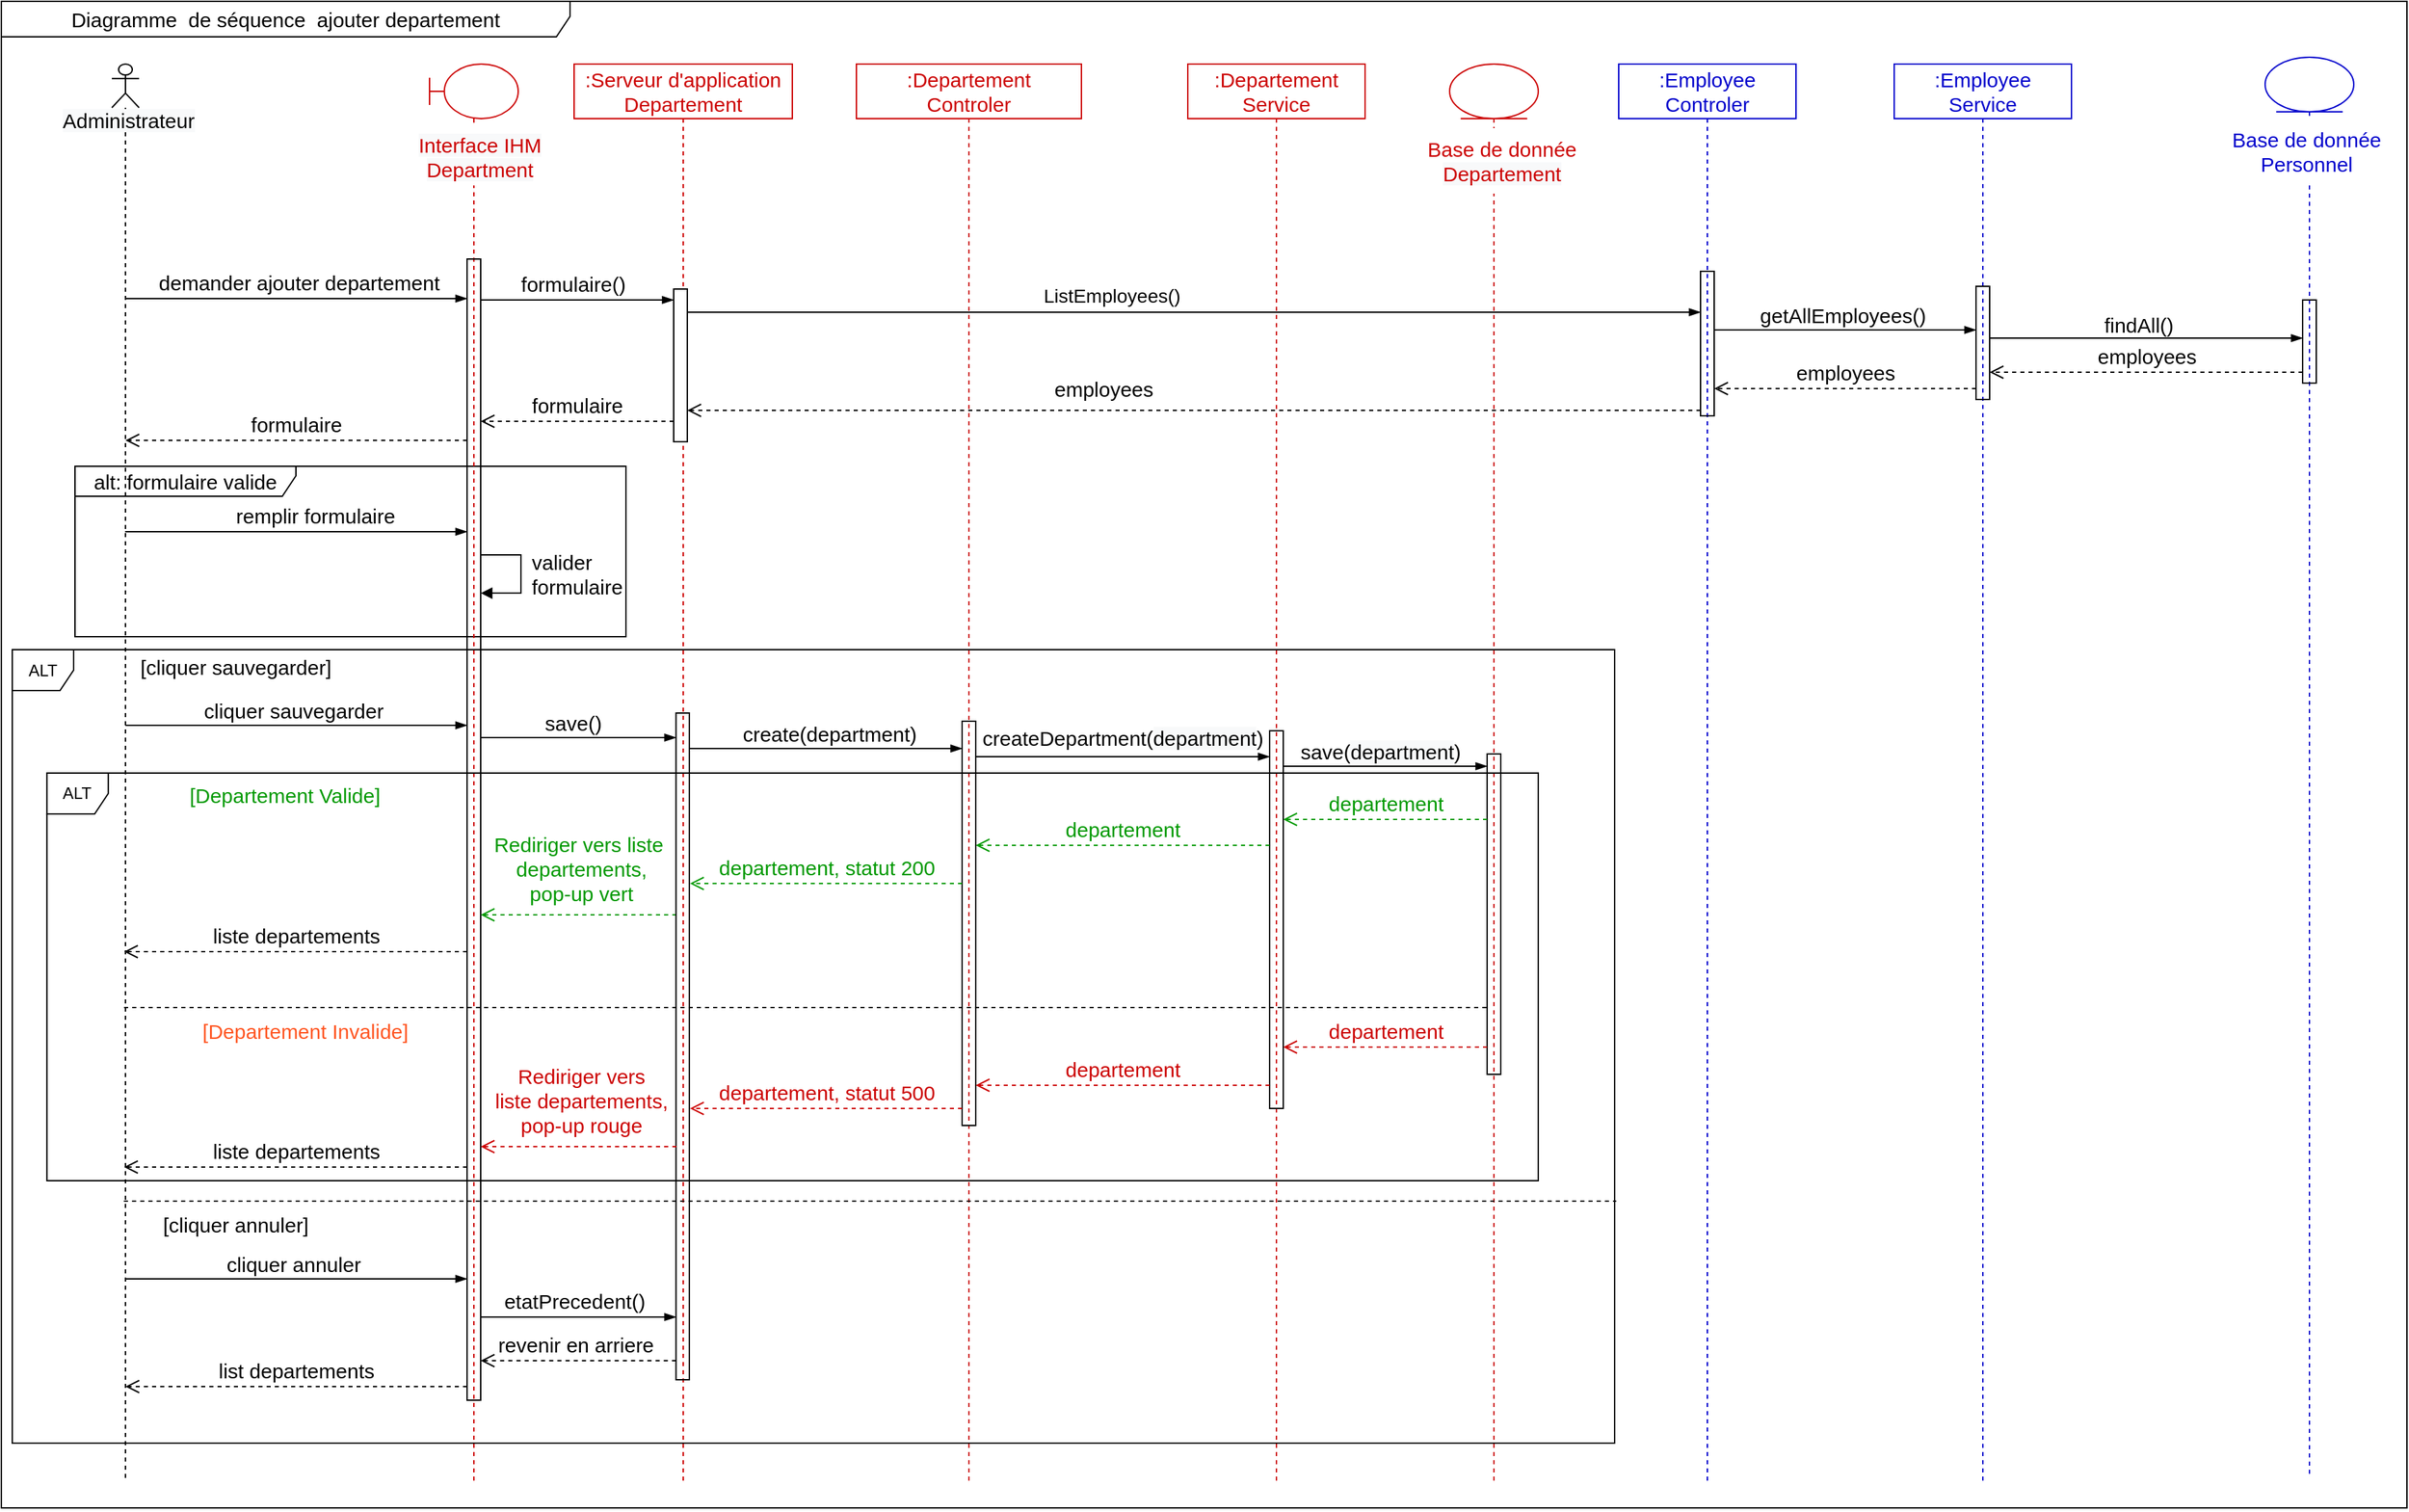 <mxfile version="20.2.3" type="github">
  <diagram id="tfVPbFKDxSPrkaxi6CME" name="Page-1">
    <mxGraphModel dx="2585" dy="1444" grid="0" gridSize="10" guides="1" tooltips="1" connect="1" arrows="1" fold="1" page="1" pageScale="1" pageWidth="827" pageHeight="1169" math="0" shadow="0">
      <root>
        <mxCell id="0" />
        <mxCell id="1" parent="0" />
        <mxCell id="-1Ee7xU7LMOdshbjIilW-61" value="Diagramme&amp;nbsp; de séquence&amp;nbsp; ajouter departement" style="shape=umlFrame;whiteSpace=wrap;html=1;rounded=0;shadow=0;glass=0;sketch=0;fontSize=15;fillColor=none;width=417;height=26;" parent="1" vertex="1">
          <mxGeometry x="29" y="19" width="1764" height="1105" as="geometry" />
        </mxCell>
        <mxCell id="-1Ee7xU7LMOdshbjIilW-60" value="&lt;font style=&quot;font-size: 15px;&quot;&gt;alt: formulaire valide&lt;/font&gt;" style="shape=umlFrame;whiteSpace=wrap;html=1;width=162;height=22;" parent="1" vertex="1">
          <mxGeometry x="83" y="360" width="404" height="125" as="geometry" />
        </mxCell>
        <mxCell id="-1Ee7xU7LMOdshbjIilW-62" value=":Departement&lt;br&gt;Controler" style="shape=umlLifeline;perimeter=lifelinePerimeter;whiteSpace=wrap;html=1;container=1;collapsible=0;recursiveResize=0;outlineConnect=0;rounded=0;shadow=0;glass=0;sketch=0;fillColor=none;fontSize=15;fontColor=#CC0000;strokeColor=#CC0000;" parent="1" vertex="1">
          <mxGeometry x="656" y="65" width="165" height="1040" as="geometry" />
        </mxCell>
        <mxCell id="-1Ee7xU7LMOdshbjIilW-63" value="" style="html=1;points=[];perimeter=orthogonalPerimeter;rounded=0;shadow=0;glass=0;sketch=0;fontSize=15;fillColor=none;" parent="-1Ee7xU7LMOdshbjIilW-62" vertex="1">
          <mxGeometry x="77.5" y="482" width="10" height="296.5" as="geometry" />
        </mxCell>
        <mxCell id="-1Ee7xU7LMOdshbjIilW-64" style="edgeStyle=none;rounded=0;orthogonalLoop=1;jettySize=auto;html=1;fontSize=15;fontColor=#000000;strokeColor=#000000;endArrow=none;endFill=0;dashed=1;" parent="1" target="-1Ee7xU7LMOdshbjIilW-70" edge="1">
          <mxGeometry relative="1" as="geometry">
            <Array as="points">
              <mxPoint x="238" y="757" />
            </Array>
            <mxPoint x="118.962" y="757.0" as="sourcePoint" />
          </mxGeometry>
        </mxCell>
        <mxCell id="-1Ee7xU7LMOdshbjIilW-65" value="" style="shape=umlLifeline;participant=umlActor;perimeter=lifelinePerimeter;whiteSpace=wrap;html=1;container=1;collapsible=0;recursiveResize=0;verticalAlign=top;spacingTop=36;outlineConnect=0;fillColor=none;size=32;sketch=0;shadow=0;rounded=0;glass=0;" parent="1" vertex="1">
          <mxGeometry x="110" y="65" width="20" height="1040" as="geometry" />
        </mxCell>
        <mxCell id="-1Ee7xU7LMOdshbjIilW-66" value="&lt;span style=&quot;color: rgb(0, 0, 0); font-family: Helvetica; font-size: 15px; font-style: normal; font-variant-ligatures: normal; font-variant-caps: normal; font-weight: 400; letter-spacing: normal; orphans: 2; text-align: center; text-indent: 0px; text-transform: none; widows: 2; word-spacing: 0px; -webkit-text-stroke-width: 0px; background-color: rgb(248, 249, 250); text-decoration-thickness: initial; text-decoration-style: initial; text-decoration-color: initial; float: none; display: inline !important;&quot;&gt;Administrateur&lt;/span&gt;" style="text;whiteSpace=wrap;html=1;fontSize=15;" parent="1" vertex="1">
          <mxGeometry x="72" y="91" width="105" height="36" as="geometry" />
        </mxCell>
        <mxCell id="-1Ee7xU7LMOdshbjIilW-67" value=":Departement&lt;br&gt;Service" style="shape=umlLifeline;perimeter=lifelinePerimeter;whiteSpace=wrap;html=1;container=1;collapsible=0;recursiveResize=0;outlineConnect=0;rounded=0;shadow=0;glass=0;sketch=0;fillColor=none;fontSize=15;fontColor=#CC0000;strokeColor=#CC0000;" parent="1" vertex="1">
          <mxGeometry x="899" y="65" width="130" height="1040" as="geometry" />
        </mxCell>
        <mxCell id="-1Ee7xU7LMOdshbjIilW-68" value="" style="html=1;points=[];perimeter=orthogonalPerimeter;rounded=0;shadow=0;glass=0;sketch=0;fontSize=15;fillColor=none;" parent="-1Ee7xU7LMOdshbjIilW-67" vertex="1">
          <mxGeometry x="60" y="489" width="10" height="277" as="geometry" />
        </mxCell>
        <mxCell id="-1Ee7xU7LMOdshbjIilW-69" value="" style="shape=umlLifeline;participant=umlEntity;perimeter=lifelinePerimeter;whiteSpace=wrap;html=1;container=1;collapsible=0;recursiveResize=0;verticalAlign=top;spacingTop=36;outlineConnect=0;rounded=0;shadow=0;glass=0;sketch=0;fontSize=15;fillColor=none;fontColor=#CC6600;strokeColor=#CC0000;" parent="1" vertex="1">
          <mxGeometry x="1091" y="65" width="65" height="1040" as="geometry" />
        </mxCell>
        <mxCell id="-1Ee7xU7LMOdshbjIilW-70" value="" style="html=1;points=[];perimeter=orthogonalPerimeter;rounded=0;shadow=0;glass=0;sketch=0;fontSize=15;fillColor=none;" parent="-1Ee7xU7LMOdshbjIilW-69" vertex="1">
          <mxGeometry x="27.5" y="506" width="10" height="235" as="geometry" />
        </mxCell>
        <mxCell id="-1Ee7xU7LMOdshbjIilW-71" value="&lt;span style=&quot;font-family: Helvetica; font-size: 15px; font-style: normal; font-variant-ligatures: normal; font-variant-caps: normal; font-weight: 400; letter-spacing: normal; orphans: 2; text-indent: 0px; text-transform: none; widows: 2; word-spacing: 0px; -webkit-text-stroke-width: 0px; text-decoration-thickness: initial; text-decoration-style: initial; text-decoration-color: initial; float: none; display: inline !important;&quot;&gt;Base de donnée&lt;br&gt;&lt;span style=&quot;background-color: rgb(248, 249, 250);&quot;&gt;Departement&lt;/span&gt;&lt;br&gt;&lt;/span&gt;" style="text;whiteSpace=wrap;html=1;fontSize=15;align=center;fillColor=default;fontColor=#CC0000;labelBackgroundColor=default;" parent="-1Ee7xU7LMOdshbjIilW-69" vertex="1">
          <mxGeometry x="-21" y="47" width="119" height="48" as="geometry" />
        </mxCell>
        <mxCell id="-1Ee7xU7LMOdshbjIilW-72" value="" style="shape=umlLifeline;participant=umlBoundary;perimeter=lifelinePerimeter;whiteSpace=wrap;html=1;container=1;collapsible=0;recursiveResize=0;verticalAlign=top;spacingTop=36;outlineConnect=0;rounded=0;shadow=0;glass=0;sketch=0;fontSize=15;fillColor=none;fontColor=#CC6600;strokeColor=#CC0000;" parent="1" vertex="1">
          <mxGeometry x="343" y="65" width="65" height="1040" as="geometry" />
        </mxCell>
        <mxCell id="-1Ee7xU7LMOdshbjIilW-73" value="&lt;span style=&quot;font-family: Helvetica; font-size: 15px; font-style: normal; font-variant-ligatures: normal; font-variant-caps: normal; font-weight: 400; letter-spacing: normal; orphans: 2; text-indent: 0px; text-transform: none; widows: 2; word-spacing: 0px; -webkit-text-stroke-width: 0px; background-color: rgb(248, 249, 250); text-decoration-thickness: initial; text-decoration-style: initial; text-decoration-color: initial; float: none; display: inline !important;&quot;&gt;Interface IHM&lt;/span&gt;&lt;br style=&quot;font-family: Helvetica; font-size: 15px; font-style: normal; font-variant-ligatures: normal; font-variant-caps: normal; font-weight: 400; letter-spacing: normal; orphans: 2; text-indent: 0px; text-transform: none; widows: 2; word-spacing: 0px; -webkit-text-stroke-width: 0px; background-color: rgb(248, 249, 250); text-decoration-thickness: initial; text-decoration-style: initial; text-decoration-color: initial;&quot;&gt;&lt;span style=&quot;font-family: Helvetica; font-size: 15px; font-style: normal; font-variant-ligatures: normal; font-variant-caps: normal; font-weight: 400; letter-spacing: normal; orphans: 2; text-indent: 0px; text-transform: none; widows: 2; word-spacing: 0px; -webkit-text-stroke-width: 0px; background-color: rgb(248, 249, 250); text-decoration-thickness: initial; text-decoration-style: initial; text-decoration-color: initial; float: none; display: inline !important;&quot;&gt;Department&lt;/span&gt;" style="text;whiteSpace=wrap;html=1;fontSize=15;align=center;fillColor=default;fontColor=#CC0000;" parent="-1Ee7xU7LMOdshbjIilW-72" vertex="1">
          <mxGeometry x="-24" y="44" width="122" height="45" as="geometry" />
        </mxCell>
        <mxCell id="-1Ee7xU7LMOdshbjIilW-74" value="" style="html=1;points=[];perimeter=orthogonalPerimeter;rounded=0;shadow=0;glass=0;sketch=0;fontSize=15;fillColor=none;" parent="-1Ee7xU7LMOdshbjIilW-72" vertex="1">
          <mxGeometry x="27.5" y="143" width="10" height="837" as="geometry" />
        </mxCell>
        <mxCell id="-1Ee7xU7LMOdshbjIilW-75" value="valider&lt;br&gt;formulaire" style="edgeStyle=orthogonalEdgeStyle;html=1;align=left;spacingLeft=2;endArrow=block;rounded=0;fontSize=15;labelBackgroundColor=none;" parent="-1Ee7xU7LMOdshbjIilW-72" edge="1">
          <mxGeometry x="-0.001" y="4" relative="1" as="geometry">
            <mxPoint x="37.5" y="360.037" as="sourcePoint" />
            <Array as="points">
              <mxPoint x="67" y="360" />
              <mxPoint x="67" y="388" />
            </Array>
            <mxPoint x="37.5" y="388.037" as="targetPoint" />
            <mxPoint as="offset" />
          </mxGeometry>
        </mxCell>
        <mxCell id="-1Ee7xU7LMOdshbjIilW-76" value="" style="edgeStyle=elbowEdgeStyle;fontSize=12;html=1;endArrow=blockThin;endFill=1;rounded=0;" parent="1" source="-1Ee7xU7LMOdshbjIilW-65" target="-1Ee7xU7LMOdshbjIilW-74" edge="1">
          <mxGeometry width="160" relative="1" as="geometry">
            <mxPoint x="628" y="319" as="sourcePoint" />
            <mxPoint x="788" y="319" as="targetPoint" />
            <Array as="points">
              <mxPoint x="190" y="237" />
              <mxPoint x="171" y="210" />
            </Array>
          </mxGeometry>
        </mxCell>
        <mxCell id="-1Ee7xU7LMOdshbjIilW-77" value="demander ajouter departement" style="edgeLabel;html=1;align=center;verticalAlign=middle;resizable=0;points=[];fontSize=15;" parent="-1Ee7xU7LMOdshbjIilW-76" vertex="1" connectable="0">
          <mxGeometry x="-0.395" relative="1" as="geometry">
            <mxPoint x="51" y="-12" as="offset" />
          </mxGeometry>
        </mxCell>
        <mxCell id="-1Ee7xU7LMOdshbjIilW-78" value="" style="edgeStyle=elbowEdgeStyle;fontSize=12;html=1;endArrow=blockThin;endFill=1;rounded=0;" parent="1" source="-1Ee7xU7LMOdshbjIilW-63" target="-1Ee7xU7LMOdshbjIilW-68" edge="1">
          <mxGeometry width="160" relative="1" as="geometry">
            <mxPoint x="743.5" y="573" as="sourcePoint" />
            <mxPoint x="959" y="573" as="targetPoint" />
            <Array as="points">
              <mxPoint x="778" y="573" />
              <mxPoint x="753" y="364" />
              <mxPoint x="602" y="349" />
              <mxPoint x="527" y="378" />
            </Array>
          </mxGeometry>
        </mxCell>
        <mxCell id="-1Ee7xU7LMOdshbjIilW-79" value="createDepartment(&lt;span style=&quot;background-color: rgb(248, 249, 250);&quot;&gt;department&lt;/span&gt;)" style="edgeLabel;html=1;align=center;verticalAlign=middle;resizable=0;points=[];fontSize=15;" parent="-1Ee7xU7LMOdshbjIilW-78" vertex="1" connectable="0">
          <mxGeometry x="0.124" relative="1" as="geometry">
            <mxPoint x="-14" y="-14" as="offset" />
          </mxGeometry>
        </mxCell>
        <mxCell id="-1Ee7xU7LMOdshbjIilW-80" value="" style="edgeStyle=elbowEdgeStyle;fontSize=12;html=1;endArrow=blockThin;endFill=1;rounded=0;" parent="1" source="-1Ee7xU7LMOdshbjIilW-68" target="-1Ee7xU7LMOdshbjIilW-70" edge="1">
          <mxGeometry width="160" relative="1" as="geometry">
            <mxPoint x="474" y="404" as="sourcePoint" />
            <mxPoint x="634" y="404" as="targetPoint" />
            <Array as="points">
              <mxPoint x="1060" y="580" />
              <mxPoint x="969" y="591" />
              <mxPoint x="766" y="367" />
            </Array>
          </mxGeometry>
        </mxCell>
        <mxCell id="-1Ee7xU7LMOdshbjIilW-81" value="save(&lt;span style=&quot;background-color: rgb(248, 249, 250);&quot;&gt;department&lt;/span&gt;)" style="edgeLabel;html=1;align=center;verticalAlign=middle;resizable=0;points=[];fontSize=15;" parent="-1Ee7xU7LMOdshbjIilW-80" vertex="1" connectable="0">
          <mxGeometry x="-0.356" y="2" relative="1" as="geometry">
            <mxPoint x="23" y="-9" as="offset" />
          </mxGeometry>
        </mxCell>
        <mxCell id="-1Ee7xU7LMOdshbjIilW-82" value="&lt;font color=&quot;#009900&quot;&gt;departement&lt;/font&gt;" style="html=1;verticalAlign=bottom;endArrow=open;dashed=1;endSize=8;rounded=0;fontSize=15;strokeColor=#009900;" parent="1" source="-1Ee7xU7LMOdshbjIilW-70" target="-1Ee7xU7LMOdshbjIilW-68" edge="1">
          <mxGeometry relative="1" as="geometry">
            <mxPoint x="806" y="391" as="sourcePoint" />
            <mxPoint x="668" y="391" as="targetPoint" />
            <Array as="points">
              <mxPoint x="1025" y="619" />
            </Array>
          </mxGeometry>
        </mxCell>
        <mxCell id="-1Ee7xU7LMOdshbjIilW-83" value="&lt;span style=&quot;color: rgb(0, 153, 0);&quot;&gt;departement&lt;/span&gt;" style="html=1;verticalAlign=bottom;endArrow=open;dashed=1;endSize=8;rounded=0;fontSize=15;strokeColor=#009900;" parent="1" source="-1Ee7xU7LMOdshbjIilW-68" target="-1Ee7xU7LMOdshbjIilW-63" edge="1">
          <mxGeometry relative="1" as="geometry">
            <mxPoint x="658" y="396" as="sourcePoint" />
            <mxPoint x="477" y="396" as="targetPoint" />
            <Array as="points">
              <mxPoint x="895" y="638" />
            </Array>
          </mxGeometry>
        </mxCell>
        <mxCell id="-1Ee7xU7LMOdshbjIilW-84" value=":Serveur d&#39;application&lt;br&gt;Departement" style="shape=umlLifeline;perimeter=lifelinePerimeter;whiteSpace=wrap;html=1;container=1;collapsible=0;recursiveResize=0;outlineConnect=0;rounded=0;shadow=0;glass=0;sketch=0;fillColor=none;fontSize=15;fontColor=#CC0000;strokeColor=#CC0000;" parent="1" vertex="1">
          <mxGeometry x="449" y="65" width="160" height="1040" as="geometry" />
        </mxCell>
        <mxCell id="-1Ee7xU7LMOdshbjIilW-85" value="" style="html=1;points=[];perimeter=orthogonalPerimeter;" parent="-1Ee7xU7LMOdshbjIilW-84" vertex="1">
          <mxGeometry x="73" y="165" width="10" height="112" as="geometry" />
        </mxCell>
        <mxCell id="-1Ee7xU7LMOdshbjIilW-87" value="" style="fontSize=12;html=1;endArrow=blockThin;endFill=1;rounded=0;" parent="1" source="-1Ee7xU7LMOdshbjIilW-74" target="-1Ee7xU7LMOdshbjIilW-85" edge="1">
          <mxGeometry width="160" relative="1" as="geometry">
            <mxPoint x="294" y="256" as="sourcePoint" />
            <mxPoint x="599" y="366" as="targetPoint" />
            <Array as="points">
              <mxPoint x="382" y="238" />
            </Array>
          </mxGeometry>
        </mxCell>
        <mxCell id="-1Ee7xU7LMOdshbjIilW-88" value="formulaire()" style="edgeLabel;html=1;align=center;verticalAlign=middle;resizable=0;points=[];fontSize=15;" parent="-1Ee7xU7LMOdshbjIilW-87" vertex="1" connectable="0">
          <mxGeometry x="-0.006" y="-3" relative="1" as="geometry">
            <mxPoint x="-3" y="-15" as="offset" />
          </mxGeometry>
        </mxCell>
        <mxCell id="-1Ee7xU7LMOdshbjIilW-89" value="&lt;font style=&quot;font-size: 15px;&quot;&gt;formulaire&lt;/font&gt;" style="html=1;verticalAlign=bottom;endArrow=open;dashed=1;endSize=8;rounded=0;" parent="1" source="-1Ee7xU7LMOdshbjIilW-85" target="-1Ee7xU7LMOdshbjIilW-74" edge="1">
          <mxGeometry relative="1" as="geometry">
            <mxPoint x="438" y="323" as="sourcePoint" />
            <mxPoint x="358" y="323" as="targetPoint" />
            <Array as="points">
              <mxPoint x="469" y="327" />
            </Array>
          </mxGeometry>
        </mxCell>
        <mxCell id="-1Ee7xU7LMOdshbjIilW-90" value="&lt;font style=&quot;font-size: 15px;&quot;&gt;formulaire&lt;/font&gt;" style="html=1;verticalAlign=bottom;endArrow=open;dashed=1;endSize=8;rounded=0;" parent="1" source="-1Ee7xU7LMOdshbjIilW-74" target="-1Ee7xU7LMOdshbjIilW-65" edge="1">
          <mxGeometry relative="1" as="geometry">
            <mxPoint x="300.5" y="298" as="sourcePoint" />
            <mxPoint x="119.667" y="298" as="targetPoint" />
            <Array as="points">
              <mxPoint x="339" y="341" />
            </Array>
          </mxGeometry>
        </mxCell>
        <mxCell id="-1Ee7xU7LMOdshbjIilW-91" value="" style="fontSize=12;html=1;endArrow=blockThin;endFill=1;rounded=0;" parent="1" edge="1">
          <mxGeometry width="160" relative="1" as="geometry">
            <mxPoint x="119.759" y="408" as="sourcePoint" />
            <mxPoint x="370.5" y="408" as="targetPoint" />
            <Array as="points">
              <mxPoint x="255" y="408" />
            </Array>
          </mxGeometry>
        </mxCell>
        <mxCell id="-1Ee7xU7LMOdshbjIilW-92" value="remplir formulaire" style="edgeLabel;html=1;align=center;verticalAlign=middle;resizable=0;points=[];fontSize=15;" parent="-1Ee7xU7LMOdshbjIilW-91" vertex="1" connectable="0">
          <mxGeometry x="0.128" y="-4" relative="1" as="geometry">
            <mxPoint x="-3" y="-16" as="offset" />
          </mxGeometry>
        </mxCell>
        <mxCell id="-1Ee7xU7LMOdshbjIilW-93" value="" style="fontSize=12;html=1;endArrow=blockThin;endFill=1;rounded=0;" parent="1" source="-1Ee7xU7LMOdshbjIilW-74" target="FqqphstH8Fh91GJr292r-8" edge="1">
          <mxGeometry width="160" relative="1" as="geometry">
            <mxPoint x="380.5" y="542.0" as="sourcePoint" />
            <mxPoint x="524" y="542" as="targetPoint" />
            <Array as="points">
              <mxPoint x="487" y="559" />
            </Array>
          </mxGeometry>
        </mxCell>
        <mxCell id="-1Ee7xU7LMOdshbjIilW-94" value="save()" style="edgeLabel;html=1;align=center;verticalAlign=middle;resizable=0;points=[];labelBackgroundColor=none;fontSize=15;" parent="-1Ee7xU7LMOdshbjIilW-93" vertex="1" connectable="0">
          <mxGeometry x="-0.081" y="1" relative="1" as="geometry">
            <mxPoint x="1" y="-10" as="offset" />
          </mxGeometry>
        </mxCell>
        <mxCell id="-1Ee7xU7LMOdshbjIilW-95" value="" style="fontSize=12;html=1;endArrow=blockThin;endFill=1;rounded=0;" parent="1" source="FqqphstH8Fh91GJr292r-8" target="-1Ee7xU7LMOdshbjIilW-63" edge="1">
          <mxGeometry width="160" relative="1" as="geometry">
            <mxPoint x="534" y="567" as="sourcePoint" />
            <mxPoint x="733.5" y="567" as="targetPoint" />
            <Array as="points">
              <mxPoint x="552" y="567" />
            </Array>
          </mxGeometry>
        </mxCell>
        <mxCell id="-1Ee7xU7LMOdshbjIilW-96" value="&lt;span style=&quot;font-size: 15px;&quot;&gt;create(department)&lt;/span&gt;" style="edgeLabel;html=1;align=center;verticalAlign=middle;resizable=0;points=[];labelBackgroundColor=none;fontSize=15;" parent="-1Ee7xU7LMOdshbjIilW-95" vertex="1" connectable="0">
          <mxGeometry x="0.25" relative="1" as="geometry">
            <mxPoint x="-23" y="-11" as="offset" />
          </mxGeometry>
        </mxCell>
        <mxCell id="-1Ee7xU7LMOdshbjIilW-97" value="&lt;span style=&quot;color: rgb(0, 153, 0);&quot;&gt;departement&lt;/span&gt;&lt;font color=&quot;#009900&quot;&gt;, statut 200&lt;/font&gt;" style="html=1;verticalAlign=bottom;endArrow=open;dashed=1;endSize=8;rounded=0;fontSize=15;strokeColor=#009900;" parent="1" source="-1Ee7xU7LMOdshbjIilW-63" edge="1">
          <mxGeometry relative="1" as="geometry">
            <mxPoint x="661" y="638" as="sourcePoint" />
            <mxPoint x="534" y="666" as="targetPoint" />
            <Array as="points">
              <mxPoint x="633" y="666" />
            </Array>
          </mxGeometry>
        </mxCell>
        <mxCell id="-1Ee7xU7LMOdshbjIilW-98" value="&lt;font color=&quot;#009900&quot;&gt;Rediriger vers liste&amp;nbsp;&lt;br&gt;&lt;/font&gt;&lt;span style=&quot;color: rgb(0, 153, 0);&quot;&gt;departements&lt;/span&gt;&lt;font color=&quot;#009900&quot;&gt;,&lt;br&gt;pop-up vert&lt;br&gt;&lt;/font&gt;" style="html=1;verticalAlign=bottom;endArrow=open;dashed=1;endSize=8;rounded=0;fontSize=15;strokeColor=#009900;" parent="1" edge="1">
          <mxGeometry x="-0.014" y="-4" relative="1" as="geometry">
            <mxPoint x="524" y="689" as="sourcePoint" />
            <mxPoint x="380.5" y="689" as="targetPoint" />
            <Array as="points">
              <mxPoint x="459" y="689" />
            </Array>
            <mxPoint as="offset" />
          </mxGeometry>
        </mxCell>
        <mxCell id="-1Ee7xU7LMOdshbjIilW-99" value="&lt;font color=&quot;#000000&quot;&gt;liste departements&lt;/font&gt;" style="html=1;verticalAlign=bottom;endArrow=open;dashed=1;endSize=8;rounded=0;fontSize=15;fontColor=#009900;strokeColor=#000000;" parent="1" edge="1">
          <mxGeometry relative="1" as="geometry">
            <mxPoint x="370.5" y="716" as="sourcePoint" />
            <mxPoint x="118.962" y="716" as="targetPoint" />
            <Array as="points">
              <mxPoint x="274" y="716" />
            </Array>
          </mxGeometry>
        </mxCell>
        <mxCell id="-1Ee7xU7LMOdshbjIilW-100" value="" style="group" parent="1" vertex="1" connectable="0">
          <mxGeometry x="37" y="381" width="1755" height="745" as="geometry" />
        </mxCell>
        <mxCell id="FqqphstH8Fh91GJr292r-1" value="ALT" style="shape=umlFrame;whiteSpace=wrap;html=1;width=45;height=30;" parent="-1Ee7xU7LMOdshbjIilW-100" vertex="1">
          <mxGeometry y="113.5" width="1175" height="582" as="geometry" />
        </mxCell>
        <mxCell id="-1Ee7xU7LMOdshbjIilW-101" value="&lt;div style=&quot;text-align: left; font-size: 15px;&quot;&gt;&lt;span style=&quot;background-color: initial; font-size: 15px;&quot;&gt;[Departement&amp;nbsp;&lt;/span&gt;&lt;span style=&quot;background-color: initial; text-align: right; font-size: 15px;&quot;&gt;Valide]&lt;/span&gt;&lt;/div&gt;" style="text;html=1;strokeColor=none;fillColor=none;align=center;verticalAlign=middle;whiteSpace=wrap;rounded=0;fontSize=15;fontColor=#009900;" parent="-1Ee7xU7LMOdshbjIilW-100" vertex="1">
          <mxGeometry x="99.136" y="207.74" width="201.749" height="24.35" as="geometry" />
        </mxCell>
        <mxCell id="-1Ee7xU7LMOdshbjIilW-102" value="[Departement Invalide]" style="text;html=1;strokeColor=none;fillColor=none;align=center;verticalAlign=middle;whiteSpace=wrap;rounded=0;fontSize=15;fontColor=#FF5521;" parent="-1Ee7xU7LMOdshbjIilW-100" vertex="1">
          <mxGeometry x="132.921" y="382.002" width="163.512" height="22.604" as="geometry" />
        </mxCell>
        <mxCell id="FqqphstH8Fh91GJr292r-8" value="" style="html=1;points=[];perimeter=orthogonalPerimeter;rounded=0;shadow=0;glass=0;sketch=0;fontSize=15;fillColor=none;" parent="-1Ee7xU7LMOdshbjIilW-100" vertex="1">
          <mxGeometry x="486.727" y="160" width="9.769" height="489" as="geometry" />
        </mxCell>
        <mxCell id="FqqphstH8Fh91GJr292r-2" value="&lt;div style=&quot;text-align: left;&quot;&gt;&lt;span style=&quot;color: rgb(0, 0, 0); text-align: center; background-color: rgb(255, 255, 255);&quot;&gt;&lt;font style=&quot;font-size: 15px;&quot;&gt;[cliquer sauvegarder]&lt;/font&gt;&lt;/span&gt;&lt;br&gt;&lt;/div&gt;" style="text;html=1;strokeColor=none;fillColor=none;align=center;verticalAlign=bottom;whiteSpace=wrap;rounded=0;fontSize=15;fontColor=#009900;" parent="-1Ee7xU7LMOdshbjIilW-100" vertex="1">
          <mxGeometry x="89.875" y="114" width="148.489" height="24.35" as="geometry" />
        </mxCell>
        <mxCell id="FqqphstH8Fh91GJr292r-7" value="&lt;div style=&quot;text-align: left;&quot;&gt;&lt;span style=&quot;color: rgb(0, 0, 0); text-align: center; background-color: rgb(255, 255, 255);&quot;&gt;&lt;font style=&quot;font-size: 15px;&quot;&gt;[cliquer annuler]&lt;/font&gt;&lt;/span&gt;&lt;br&gt;&lt;/div&gt;" style="text;html=1;strokeColor=none;fillColor=none;align=center;verticalAlign=bottom;whiteSpace=wrap;rounded=0;fontSize=15;fontColor=#009900;" parent="-1Ee7xU7LMOdshbjIilW-100" vertex="1">
          <mxGeometry x="89.875" y="523" width="148.489" height="24.35" as="geometry" />
        </mxCell>
        <mxCell id="-1Ee7xU7LMOdshbjIilW-103" value="ALT" style="shape=umlFrame;whiteSpace=wrap;html=1;width=45;height=30;" parent="-1Ee7xU7LMOdshbjIilW-100" vertex="1">
          <mxGeometry x="25.4" y="204" width="1093.6" height="299" as="geometry" />
        </mxCell>
        <mxCell id="-1Ee7xU7LMOdshbjIilW-104" value="&lt;font color=&quot;#cc0000&quot;&gt;departement&lt;/font&gt;" style="html=1;verticalAlign=bottom;endArrow=open;dashed=1;endSize=8;rounded=0;fontSize=15;fontColor=#000000;strokeColor=#CC0000;" parent="1" source="-1Ee7xU7LMOdshbjIilW-70" target="-1Ee7xU7LMOdshbjIilW-68" edge="1">
          <mxGeometry relative="1" as="geometry">
            <mxPoint x="680" y="796" as="sourcePoint" />
            <mxPoint x="600" y="796" as="targetPoint" />
            <Array as="points">
              <mxPoint x="1038" y="786" />
            </Array>
          </mxGeometry>
        </mxCell>
        <mxCell id="-1Ee7xU7LMOdshbjIilW-105" value="&lt;span style=&quot;color: rgb(204, 0, 0);&quot;&gt;departement&lt;/span&gt;" style="html=1;verticalAlign=bottom;endArrow=open;dashed=1;endSize=8;rounded=0;fontSize=15;fontColor=#000000;strokeColor=#CC0000;" parent="1" source="-1Ee7xU7LMOdshbjIilW-68" target="-1Ee7xU7LMOdshbjIilW-63" edge="1">
          <mxGeometry relative="1" as="geometry">
            <mxPoint x="915" y="826" as="sourcePoint" />
            <mxPoint x="744" y="826" as="targetPoint" />
            <Array as="points">
              <mxPoint x="879" y="814" />
            </Array>
          </mxGeometry>
        </mxCell>
        <mxCell id="-1Ee7xU7LMOdshbjIilW-106" value="&lt;span style=&quot;color: rgb(204, 0, 0);&quot;&gt;departement&lt;/span&gt;&lt;font color=&quot;#cc0000&quot;&gt;, statut 500&lt;/font&gt;" style="html=1;verticalAlign=bottom;endArrow=open;dashed=1;endSize=8;rounded=0;fontSize=15;fontColor=#000000;strokeColor=#CC0000;" parent="1" source="-1Ee7xU7LMOdshbjIilW-63" edge="1">
          <mxGeometry relative="1" as="geometry">
            <mxPoint x="651" y="823" as="sourcePoint" />
            <mxPoint x="534" y="831" as="targetPoint" />
            <Array as="points">
              <mxPoint x="619" y="831" />
            </Array>
          </mxGeometry>
        </mxCell>
        <mxCell id="-1Ee7xU7LMOdshbjIilW-107" value="&lt;font color=&quot;#cc0000&quot;&gt;Rediriger vers &lt;br&gt;liste&amp;nbsp;&lt;/font&gt;&lt;span style=&quot;color: rgb(204, 0, 0);&quot;&gt;departements&lt;/span&gt;&lt;font color=&quot;#cc0000&quot;&gt;,&lt;br&gt;pop-up rouge&lt;/font&gt;" style="html=1;verticalAlign=bottom;endArrow=open;dashed=1;endSize=8;rounded=0;fontSize=15;strokeColor=#CC0000;labelBackgroundColor=none;" parent="1" edge="1">
          <mxGeometry x="-0.014" y="-4" relative="1" as="geometry">
            <mxPoint x="524" y="859" as="sourcePoint" />
            <mxPoint x="380.5" y="859" as="targetPoint" />
            <Array as="points">
              <mxPoint x="445" y="859" />
            </Array>
            <mxPoint as="offset" />
          </mxGeometry>
        </mxCell>
        <mxCell id="-1Ee7xU7LMOdshbjIilW-108" value="&lt;font color=&quot;#000000&quot;&gt;liste&amp;nbsp;&lt;/font&gt;&lt;span style=&quot;color: rgb(0, 0, 0);&quot;&gt;departements&lt;/span&gt;" style="html=1;verticalAlign=bottom;endArrow=open;dashed=1;endSize=8;rounded=0;fontSize=15;fontColor=#009900;strokeColor=#000000;" parent="1" edge="1">
          <mxGeometry relative="1" as="geometry">
            <mxPoint x="370.5" y="874" as="sourcePoint" />
            <mxPoint x="118.962" y="874" as="targetPoint" />
            <Array as="points">
              <mxPoint x="231" y="874" />
            </Array>
          </mxGeometry>
        </mxCell>
        <mxCell id="-1Ee7xU7LMOdshbjIilW-109" value=":Employee&lt;br&gt;Controler" style="shape=umlLifeline;perimeter=lifelinePerimeter;whiteSpace=wrap;html=1;container=1;collapsible=0;recursiveResize=0;outlineConnect=0;rounded=0;shadow=0;glass=0;sketch=0;fillColor=none;fontSize=15;strokeColor=#0000CC;fontColor=#0000CC;" parent="1" vertex="1">
          <mxGeometry x="1215" y="65" width="130" height="1040" as="geometry" />
        </mxCell>
        <mxCell id="-1Ee7xU7LMOdshbjIilW-110" value="" style="html=1;points=[];perimeter=orthogonalPerimeter;rounded=0;shadow=0;glass=0;sketch=0;fontSize=15;fillColor=none;" parent="-1Ee7xU7LMOdshbjIilW-109" vertex="1">
          <mxGeometry x="60" y="152" width="10" height="106" as="geometry" />
        </mxCell>
        <mxCell id="-1Ee7xU7LMOdshbjIilW-111" value="" style="shape=umlLifeline;participant=umlEntity;perimeter=lifelinePerimeter;whiteSpace=wrap;html=1;container=1;collapsible=0;recursiveResize=0;verticalAlign=top;spacingTop=36;outlineConnect=0;rounded=0;shadow=0;glass=0;sketch=0;fontSize=15;fillColor=none;strokeColor=#0000CC;" parent="1" vertex="1">
          <mxGeometry x="1689" y="60" width="65" height="1040" as="geometry" />
        </mxCell>
        <mxCell id="-1Ee7xU7LMOdshbjIilW-112" value="Base de donnée&lt;br&gt;Personnel" style="text;whiteSpace=wrap;html=1;fontSize=15;align=center;fillColor=default;fontColor=#0000CC;" parent="-1Ee7xU7LMOdshbjIilW-111" vertex="1">
          <mxGeometry x="-33" y="45" width="127" height="48" as="geometry" />
        </mxCell>
        <mxCell id="-1Ee7xU7LMOdshbjIilW-113" value="" style="html=1;points=[];perimeter=orthogonalPerimeter;rounded=0;shadow=0;glass=0;sketch=0;fontSize=15;fillColor=none;" parent="-1Ee7xU7LMOdshbjIilW-111" vertex="1">
          <mxGeometry x="27.5" y="178" width="10" height="61" as="geometry" />
        </mxCell>
        <mxCell id="-1Ee7xU7LMOdshbjIilW-114" value=":Employee&lt;br&gt;Service" style="shape=umlLifeline;perimeter=lifelinePerimeter;whiteSpace=wrap;html=1;container=1;collapsible=0;recursiveResize=0;outlineConnect=0;rounded=0;shadow=0;glass=0;sketch=0;fillColor=none;fontSize=15;strokeColor=#0000CC;fontColor=#0000CC;" parent="1" vertex="1">
          <mxGeometry x="1417" y="65" width="130" height="1040" as="geometry" />
        </mxCell>
        <mxCell id="-1Ee7xU7LMOdshbjIilW-115" value="" style="html=1;points=[];perimeter=orthogonalPerimeter;rounded=0;shadow=0;glass=0;sketch=0;fontSize=15;fillColor=none;" parent="-1Ee7xU7LMOdshbjIilW-114" vertex="1">
          <mxGeometry x="60" y="163" width="10" height="83" as="geometry" />
        </mxCell>
        <mxCell id="-1Ee7xU7LMOdshbjIilW-116" value="" style="edgeStyle=elbowEdgeStyle;fontSize=12;html=1;endArrow=blockThin;endFill=1;rounded=0;fontColor=#CC0000;" parent="1" source="-1Ee7xU7LMOdshbjIilW-85" target="-1Ee7xU7LMOdshbjIilW-110" edge="1">
          <mxGeometry width="160" relative="1" as="geometry">
            <mxPoint x="841" y="372" as="sourcePoint" />
            <mxPoint x="1001" y="372" as="targetPoint" />
            <Array as="points">
              <mxPoint x="1209" y="247" />
            </Array>
          </mxGeometry>
        </mxCell>
        <mxCell id="-1Ee7xU7LMOdshbjIilW-117" value="&lt;font style=&quot;font-size: 14px;&quot;&gt;ListEmployees()&lt;/font&gt;" style="edgeLabel;html=1;align=center;verticalAlign=middle;resizable=0;points=[];fontColor=#000000;" parent="-1Ee7xU7LMOdshbjIilW-116" vertex="1" connectable="0">
          <mxGeometry x="-0.164" y="-2" relative="1" as="geometry">
            <mxPoint y="-14" as="offset" />
          </mxGeometry>
        </mxCell>
        <mxCell id="-1Ee7xU7LMOdshbjIilW-118" value="" style="edgeStyle=elbowEdgeStyle;fontSize=12;html=1;endArrow=blockThin;endFill=1;rounded=0;" parent="1" source="-1Ee7xU7LMOdshbjIilW-115" target="-1Ee7xU7LMOdshbjIilW-113" edge="1">
          <mxGeometry width="160" relative="1" as="geometry">
            <mxPoint x="1015" y="313" as="sourcePoint" />
            <mxPoint x="1225" y="280" as="targetPoint" />
            <Array as="points">
              <mxPoint x="1612" y="266" />
              <mxPoint x="1590" y="254" />
              <mxPoint x="1427" y="263" />
              <mxPoint x="917" y="318" />
            </Array>
          </mxGeometry>
        </mxCell>
        <mxCell id="-1Ee7xU7LMOdshbjIilW-119" value="findAll()" style="edgeLabel;html=1;align=center;verticalAlign=middle;resizable=0;points=[];fontSize=15;labelBackgroundColor=none;" parent="-1Ee7xU7LMOdshbjIilW-118" vertex="1" connectable="0">
          <mxGeometry x="-0.356" y="2" relative="1" as="geometry">
            <mxPoint x="35" y="-8" as="offset" />
          </mxGeometry>
        </mxCell>
        <mxCell id="-1Ee7xU7LMOdshbjIilW-120" value="" style="edgeStyle=elbowEdgeStyle;fontSize=12;html=1;endArrow=blockThin;endFill=1;rounded=0;" parent="1" source="-1Ee7xU7LMOdshbjIilW-110" target="-1Ee7xU7LMOdshbjIilW-115" edge="1">
          <mxGeometry width="160" relative="1" as="geometry">
            <mxPoint x="1327" y="273" as="sourcePoint" />
            <mxPoint x="1571" y="273" as="targetPoint" />
            <Array as="points">
              <mxPoint x="1461" y="260" />
              <mxPoint x="1470" y="273" />
              <mxPoint x="1319" y="258" />
              <mxPoint x="1244" y="287" />
            </Array>
          </mxGeometry>
        </mxCell>
        <mxCell id="-1Ee7xU7LMOdshbjIilW-121" value="getAllEmployees()" style="edgeLabel;html=1;align=center;verticalAlign=middle;resizable=0;points=[];fontSize=15;labelBackgroundColor=none;" parent="-1Ee7xU7LMOdshbjIilW-120" vertex="1" connectable="0">
          <mxGeometry x="0.124" relative="1" as="geometry">
            <mxPoint x="-14" y="-11" as="offset" />
          </mxGeometry>
        </mxCell>
        <mxCell id="-1Ee7xU7LMOdshbjIilW-122" value="employees" style="html=1;verticalAlign=bottom;endArrow=open;dashed=1;endSize=8;rounded=0;fontSize=15;" parent="1" source="-1Ee7xU7LMOdshbjIilW-113" target="-1Ee7xU7LMOdshbjIilW-115" edge="1">
          <mxGeometry relative="1" as="geometry">
            <mxPoint x="1704.5" y="459" as="sourcePoint" />
            <mxPoint x="1553" y="459" as="targetPoint" />
            <Array as="points">
              <mxPoint x="1668" y="291" />
            </Array>
          </mxGeometry>
        </mxCell>
        <mxCell id="-1Ee7xU7LMOdshbjIilW-125" value="employees" style="html=1;verticalAlign=bottom;endArrow=open;dashed=1;endSize=8;rounded=0;fontSize=15;" parent="1" source="-1Ee7xU7LMOdshbjIilW-115" target="-1Ee7xU7LMOdshbjIilW-110" edge="1">
          <mxGeometry relative="1" as="geometry">
            <mxPoint x="1535.5" y="296" as="sourcePoint" />
            <mxPoint x="1385" y="296" as="targetPoint" />
            <Array as="points">
              <mxPoint x="1451" y="303" />
            </Array>
          </mxGeometry>
        </mxCell>
        <mxCell id="-1Ee7xU7LMOdshbjIilW-126" value="employees" style="html=1;verticalAlign=bottom;endArrow=open;dashed=1;endSize=8;rounded=0;fontSize=15;" parent="1" source="-1Ee7xU7LMOdshbjIilW-110" target="-1Ee7xU7LMOdshbjIilW-85" edge="1">
          <mxGeometry x="0.179" y="-4" relative="1" as="geometry">
            <mxPoint x="931.5" y="319" as="sourcePoint" />
            <mxPoint x="781" y="319" as="targetPoint" />
            <Array as="points">
              <mxPoint x="883" y="319" />
            </Array>
            <mxPoint as="offset" />
          </mxGeometry>
        </mxCell>
        <mxCell id="FqqphstH8Fh91GJr292r-9" value="" style="edgeStyle=elbowEdgeStyle;fontSize=12;html=1;endArrow=blockThin;endFill=1;rounded=0;fontColor=#000000;" parent="1" source="-1Ee7xU7LMOdshbjIilW-65" target="-1Ee7xU7LMOdshbjIilW-74" edge="1">
          <mxGeometry width="160" relative="1" as="geometry">
            <mxPoint x="311" y="556" as="sourcePoint" />
            <mxPoint x="471" y="556" as="targetPoint" />
            <Array as="points">
              <mxPoint x="343" y="550" />
              <mxPoint x="225" y="535" />
            </Array>
          </mxGeometry>
        </mxCell>
        <mxCell id="FqqphstH8Fh91GJr292r-10" value="cliquer sauvegarder" style="edgeLabel;html=1;align=center;verticalAlign=middle;resizable=0;points=[];fontSize=15;fontColor=#000000;" parent="FqqphstH8Fh91GJr292r-9" vertex="1" connectable="0">
          <mxGeometry x="-0.022" y="2" relative="1" as="geometry">
            <mxPoint y="-9" as="offset" />
          </mxGeometry>
        </mxCell>
        <mxCell id="FqqphstH8Fh91GJr292r-13" style="rounded=0;orthogonalLoop=1;jettySize=auto;html=1;fontSize=15;fontColor=#000000;strokeColor=#000000;endArrow=none;endFill=0;dashed=1;entryX=1.001;entryY=0.695;entryDx=0;entryDy=0;entryPerimeter=0;" parent="1" edge="1" target="FqqphstH8Fh91GJr292r-1">
          <mxGeometry relative="1" as="geometry">
            <mxPoint x="118.833" y="899" as="sourcePoint" />
            <mxPoint x="1200" y="899" as="targetPoint" />
          </mxGeometry>
        </mxCell>
        <mxCell id="FqqphstH8Fh91GJr292r-14" value="" style="edgeStyle=elbowEdgeStyle;fontSize=12;html=1;endArrow=blockThin;endFill=1;rounded=0;fontColor=#000000;" parent="1" source="-1Ee7xU7LMOdshbjIilW-65" target="-1Ee7xU7LMOdshbjIilW-74" edge="1">
          <mxGeometry width="160" relative="1" as="geometry">
            <mxPoint x="120.004" y="956.0" as="sourcePoint" />
            <mxPoint x="371.18" y="956.0" as="targetPoint" />
            <Array as="points">
              <mxPoint x="343.68" y="956" />
              <mxPoint x="225.68" y="941" />
            </Array>
          </mxGeometry>
        </mxCell>
        <mxCell id="FqqphstH8Fh91GJr292r-15" value="cliquer annuler" style="edgeLabel;html=1;align=center;verticalAlign=middle;resizable=0;points=[];fontSize=15;fontColor=#000000;" parent="FqqphstH8Fh91GJr292r-14" vertex="1" connectable="0">
          <mxGeometry x="-0.022" y="2" relative="1" as="geometry">
            <mxPoint y="-9" as="offset" />
          </mxGeometry>
        </mxCell>
        <mxCell id="FqqphstH8Fh91GJr292r-16" value="" style="edgeStyle=elbowEdgeStyle;fontSize=12;html=1;endArrow=blockThin;endFill=1;rounded=0;fontColor=#000000;" parent="1" source="-1Ee7xU7LMOdshbjIilW-74" target="FqqphstH8Fh91GJr292r-8" edge="1">
          <mxGeometry width="160" relative="1" as="geometry">
            <mxPoint x="301" y="893" as="sourcePoint" />
            <mxPoint x="461" y="893" as="targetPoint" />
            <Array as="points">
              <mxPoint x="445" y="984" />
            </Array>
          </mxGeometry>
        </mxCell>
        <mxCell id="FqqphstH8Fh91GJr292r-17" value="etatPrecedent()" style="edgeLabel;html=1;align=center;verticalAlign=middle;resizable=0;points=[];fontSize=15;fontColor=#000000;" parent="FqqphstH8Fh91GJr292r-16" vertex="1" connectable="0">
          <mxGeometry x="-0.29" y="-1" relative="1" as="geometry">
            <mxPoint x="17" y="-13" as="offset" />
          </mxGeometry>
        </mxCell>
        <mxCell id="FqqphstH8Fh91GJr292r-18" value="revenir en arriere&amp;nbsp;" style="html=1;verticalAlign=bottom;endArrow=open;dashed=1;endSize=8;rounded=0;fontSize=15;fontColor=#000000;" parent="1" source="FqqphstH8Fh91GJr292r-8" target="-1Ee7xU7LMOdshbjIilW-74" edge="1">
          <mxGeometry relative="1" as="geometry">
            <mxPoint x="373" y="1086" as="sourcePoint" />
            <mxPoint x="293" y="1086" as="targetPoint" />
            <Array as="points">
              <mxPoint x="468" y="1016" />
            </Array>
          </mxGeometry>
        </mxCell>
        <mxCell id="FqqphstH8Fh91GJr292r-19" value="list departements" style="html=1;verticalAlign=bottom;endArrow=open;dashed=1;endSize=8;rounded=0;fontSize=15;fontColor=#000000;" parent="1" source="-1Ee7xU7LMOdshbjIilW-74" target="-1Ee7xU7LMOdshbjIilW-65" edge="1">
          <mxGeometry relative="1" as="geometry">
            <mxPoint x="295" y="1011" as="sourcePoint" />
            <mxPoint x="215" y="1011" as="targetPoint" />
            <Array as="points">
              <mxPoint x="255" y="1035" />
            </Array>
          </mxGeometry>
        </mxCell>
      </root>
    </mxGraphModel>
  </diagram>
</mxfile>
